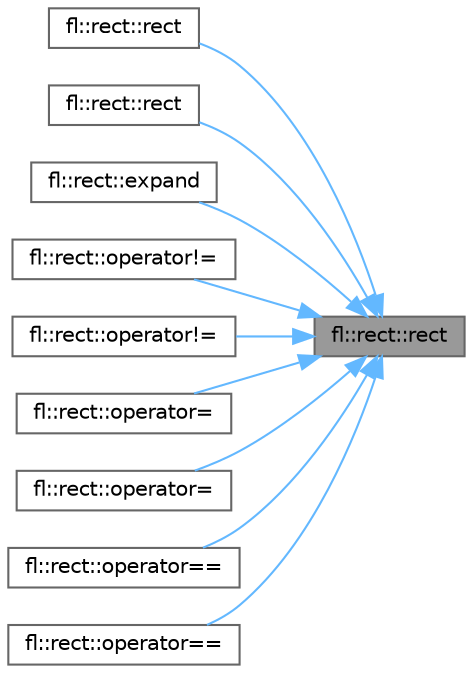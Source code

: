 digraph "fl::rect::rect"
{
 // INTERACTIVE_SVG=YES
 // LATEX_PDF_SIZE
  bgcolor="transparent";
  edge [fontname=Helvetica,fontsize=10,labelfontname=Helvetica,labelfontsize=10];
  node [fontname=Helvetica,fontsize=10,shape=box,height=0.2,width=0.4];
  rankdir="RL";
  Node1 [id="Node000001",label="fl::rect::rect",height=0.2,width=0.4,color="gray40", fillcolor="grey60", style="filled", fontcolor="black",tooltip=" "];
  Node1 -> Node2 [id="edge1_Node000001_Node000002",dir="back",color="steelblue1",style="solid",tooltip=" "];
  Node2 [id="Node000002",label="fl::rect::rect",height=0.2,width=0.4,color="grey40", fillcolor="white", style="filled",URL="$d2/d48/structfl_1_1rect_a7e75e71c00dd4786dab067d42ad85679.html#a7e75e71c00dd4786dab067d42ad85679",tooltip=" "];
  Node1 -> Node3 [id="edge2_Node000001_Node000003",dir="back",color="steelblue1",style="solid",tooltip=" "];
  Node3 [id="Node000003",label="fl::rect::rect",height=0.2,width=0.4,color="grey40", fillcolor="white", style="filled",URL="$d2/d48/structfl_1_1rect_ab050dbb2adfc12383143447fc5355532.html#ab050dbb2adfc12383143447fc5355532",tooltip=" "];
  Node1 -> Node4 [id="edge3_Node000001_Node000004",dir="back",color="steelblue1",style="solid",tooltip=" "];
  Node4 [id="Node000004",label="fl::rect::expand",height=0.2,width=0.4,color="grey40", fillcolor="white", style="filled",URL="$d2/d48/structfl_1_1rect_a8ed14e6fdd38d5040f6743e52fde7d75.html#a8ed14e6fdd38d5040f6743e52fde7d75",tooltip=" "];
  Node1 -> Node5 [id="edge4_Node000001_Node000005",dir="back",color="steelblue1",style="solid",tooltip=" "];
  Node5 [id="Node000005",label="fl::rect::operator!=",height=0.2,width=0.4,color="grey40", fillcolor="white", style="filled",URL="$d2/d48/structfl_1_1rect_af503c1253970780ab4a06451c7a36779.html#af503c1253970780ab4a06451c7a36779",tooltip=" "];
  Node1 -> Node6 [id="edge5_Node000001_Node000006",dir="back",color="steelblue1",style="solid",tooltip=" "];
  Node6 [id="Node000006",label="fl::rect::operator!=",height=0.2,width=0.4,color="grey40", fillcolor="white", style="filled",URL="$d2/d48/structfl_1_1rect_a69dd73fd9998920a1e749f5b293b6f36.html#a69dd73fd9998920a1e749f5b293b6f36",tooltip=" "];
  Node1 -> Node7 [id="edge6_Node000001_Node000007",dir="back",color="steelblue1",style="solid",tooltip=" "];
  Node7 [id="Node000007",label="fl::rect::operator=",height=0.2,width=0.4,color="grey40", fillcolor="white", style="filled",URL="$d2/d48/structfl_1_1rect_ad5db69cdf66b199b7eb00e53c87a0327.html#ad5db69cdf66b199b7eb00e53c87a0327",tooltip=" "];
  Node1 -> Node8 [id="edge7_Node000001_Node000008",dir="back",color="steelblue1",style="solid",tooltip=" "];
  Node8 [id="Node000008",label="fl::rect::operator=",height=0.2,width=0.4,color="grey40", fillcolor="white", style="filled",URL="$d2/d48/structfl_1_1rect_a6c3fc5848e348eeae301244467a29ac9.html#a6c3fc5848e348eeae301244467a29ac9",tooltip=" "];
  Node1 -> Node9 [id="edge8_Node000001_Node000009",dir="back",color="steelblue1",style="solid",tooltip=" "];
  Node9 [id="Node000009",label="fl::rect::operator==",height=0.2,width=0.4,color="grey40", fillcolor="white", style="filled",URL="$d2/d48/structfl_1_1rect_a2887132a9a9d5e67319d9670e47f8037.html#a2887132a9a9d5e67319d9670e47f8037",tooltip=" "];
  Node1 -> Node10 [id="edge9_Node000001_Node000010",dir="back",color="steelblue1",style="solid",tooltip=" "];
  Node10 [id="Node000010",label="fl::rect::operator==",height=0.2,width=0.4,color="grey40", fillcolor="white", style="filled",URL="$d2/d48/structfl_1_1rect_acd61c6fae8c4b87da815b17b6008a92d.html#acd61c6fae8c4b87da815b17b6008a92d",tooltip=" "];
}
